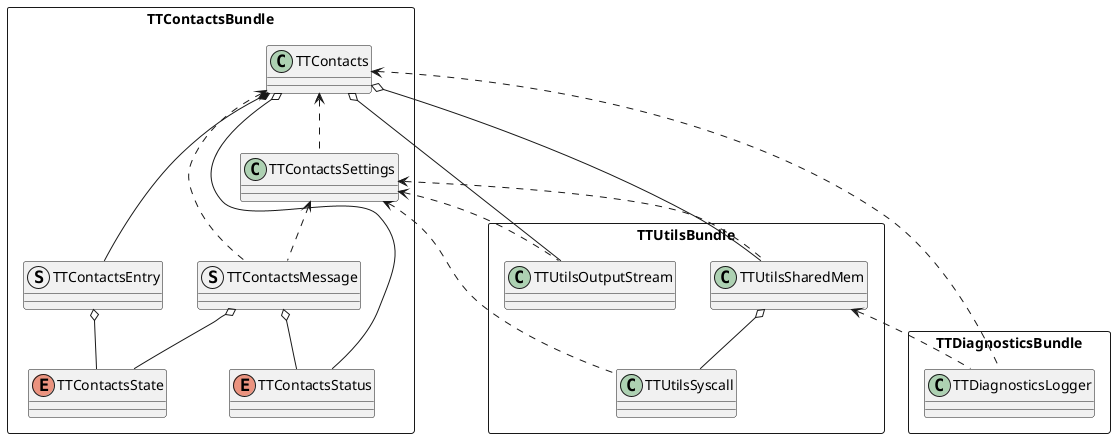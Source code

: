 @startuml

package TTContactsBundle <<Rectangle>> {
  class TTContacts
  struct TTContactsMessage
  struct TTContactsEntry
  class TTContactsSettings
  enum TTContactsStatus
  enum TTContactsState
}

package TTDiagnosticsBundle <<Rectangle>> {
  class TTDiagnosticsLogger
}

package TTUtilsBundle <<Rectangle>> {
  class TTUtilsOutputStream
  class TTUtilsSyscall
  class TTUtilsSharedMem
}

TTContacts o-- TTUtilsOutputStream
TTContacts o-- TTUtilsSharedMem
TTContacts o-- TTContactsStatus
TTContacts *-- TTContactsEntry
TTContacts <.. TTDiagnosticsLogger
TTContacts <.. TTContactsSettings
TTContacts <.. TTContactsMessage
TTContactsSettings <.. TTUtilsSyscall
TTContactsSettings <.. TTUtilsSharedMem
TTContactsSettings <.. TTUtilsOutputStream
TTContactsSettings <.. TTContactsMessage
TTContactsMessage o-- TTContactsStatus
TTContactsMessage o-- TTContactsState
TTUtilsSharedMem o-- TTUtilsSyscall
TTUtilsSharedMem <.. TTDiagnosticsLogger
TTContactsEntry o-- TTContactsState

@enduml